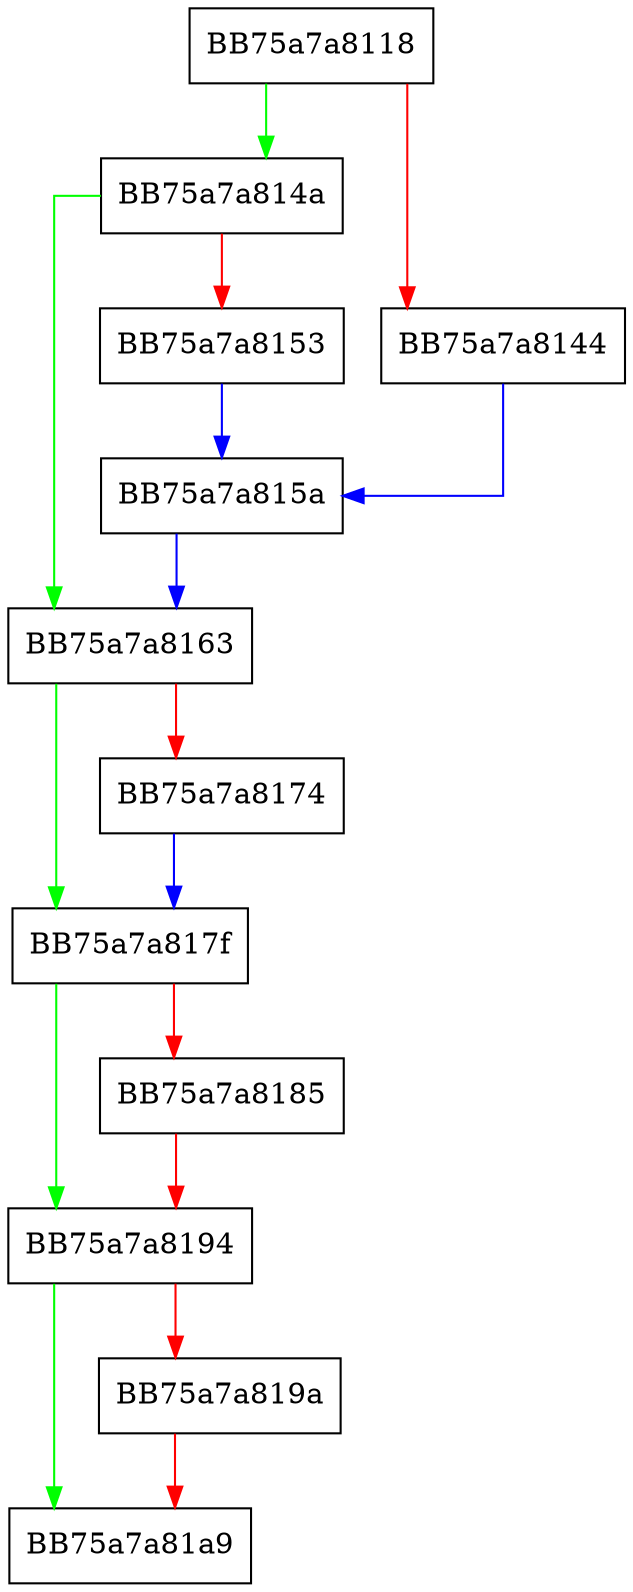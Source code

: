 digraph _mbtowc_l {
  node [shape="box"];
  graph [splines=ortho];
  BB75a7a8118 -> BB75a7a814a [color="green"];
  BB75a7a8118 -> BB75a7a8144 [color="red"];
  BB75a7a8144 -> BB75a7a815a [color="blue"];
  BB75a7a814a -> BB75a7a8163 [color="green"];
  BB75a7a814a -> BB75a7a8153 [color="red"];
  BB75a7a8153 -> BB75a7a815a [color="blue"];
  BB75a7a815a -> BB75a7a8163 [color="blue"];
  BB75a7a8163 -> BB75a7a817f [color="green"];
  BB75a7a8163 -> BB75a7a8174 [color="red"];
  BB75a7a8174 -> BB75a7a817f [color="blue"];
  BB75a7a817f -> BB75a7a8194 [color="green"];
  BB75a7a817f -> BB75a7a8185 [color="red"];
  BB75a7a8185 -> BB75a7a8194 [color="red"];
  BB75a7a8194 -> BB75a7a81a9 [color="green"];
  BB75a7a8194 -> BB75a7a819a [color="red"];
  BB75a7a819a -> BB75a7a81a9 [color="red"];
}